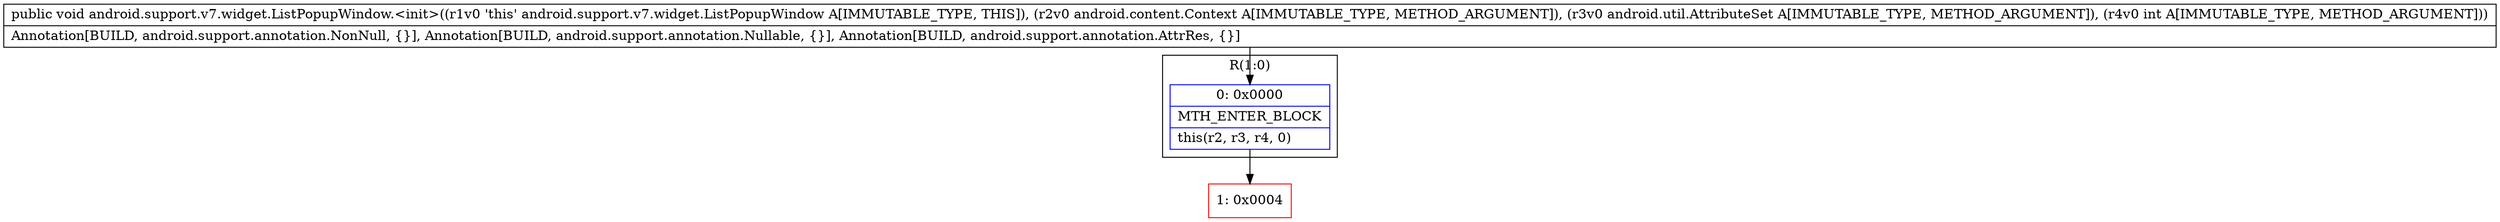 digraph "CFG forandroid.support.v7.widget.ListPopupWindow.\<init\>(Landroid\/content\/Context;Landroid\/util\/AttributeSet;I)V" {
subgraph cluster_Region_304180560 {
label = "R(1:0)";
node [shape=record,color=blue];
Node_0 [shape=record,label="{0\:\ 0x0000|MTH_ENTER_BLOCK\l|this(r2, r3, r4, 0)\l}"];
}
Node_1 [shape=record,color=red,label="{1\:\ 0x0004}"];
MethodNode[shape=record,label="{public void android.support.v7.widget.ListPopupWindow.\<init\>((r1v0 'this' android.support.v7.widget.ListPopupWindow A[IMMUTABLE_TYPE, THIS]), (r2v0 android.content.Context A[IMMUTABLE_TYPE, METHOD_ARGUMENT]), (r3v0 android.util.AttributeSet A[IMMUTABLE_TYPE, METHOD_ARGUMENT]), (r4v0 int A[IMMUTABLE_TYPE, METHOD_ARGUMENT]))  | Annotation[BUILD, android.support.annotation.NonNull, \{\}], Annotation[BUILD, android.support.annotation.Nullable, \{\}], Annotation[BUILD, android.support.annotation.AttrRes, \{\}]\l}"];
MethodNode -> Node_0;
Node_0 -> Node_1;
}

